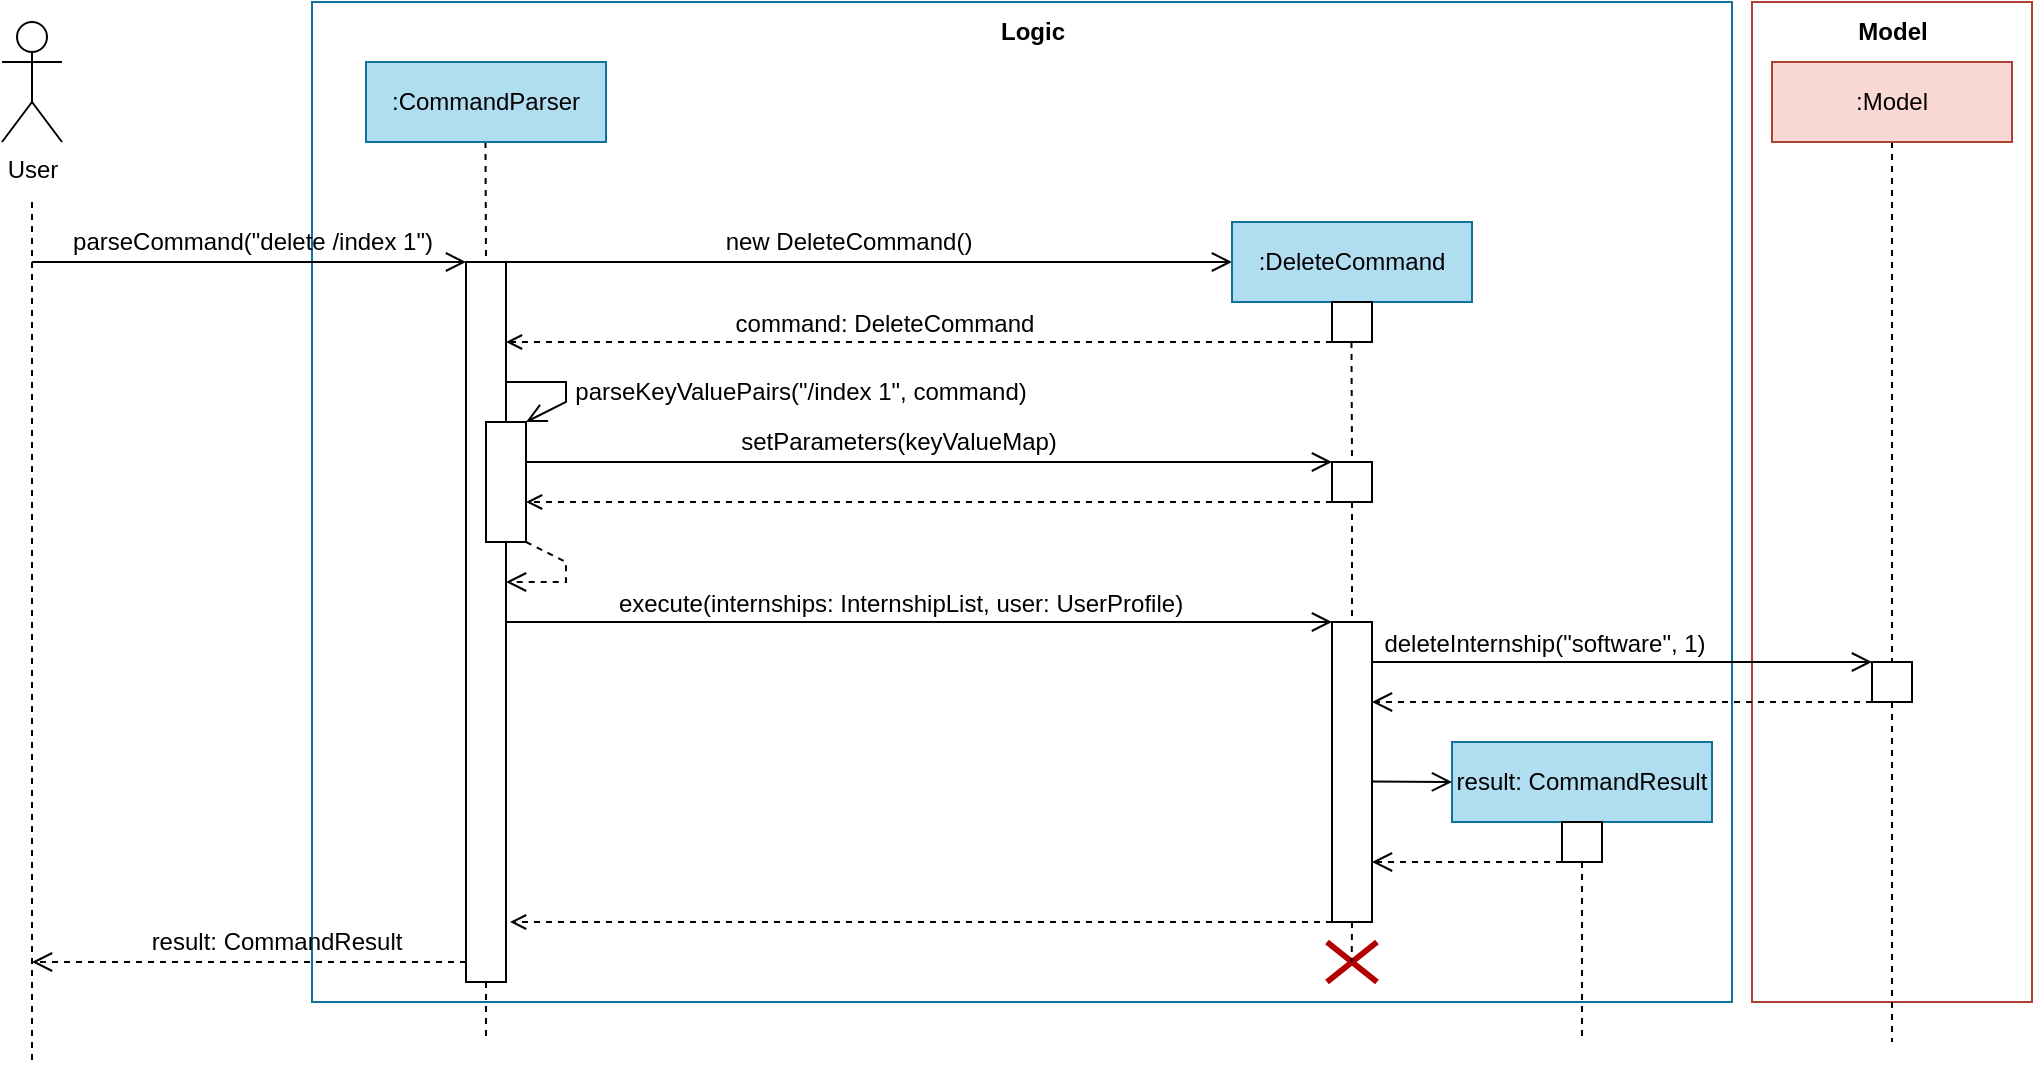 <mxfile version="26.1.3">
  <diagram id="3q07VNqblSTx5j6VLEmy" name="Page-1">
    <mxGraphModel dx="1578" dy="771" grid="1" gridSize="10" guides="1" tooltips="1" connect="1" arrows="1" fold="1" page="1" pageScale="1" pageWidth="1169" pageHeight="827" math="0" shadow="0">
      <root>
        <mxCell id="0" />
        <mxCell id="1" parent="0" />
        <mxCell id="o8uJQQQXsENE6JPKMJCL-27" value="" style="whiteSpace=wrap;html=1;fillColor=none;strokeColor=#ae4132;" vertex="1" parent="1">
          <mxGeometry x="930" y="120" width="140" height="500" as="geometry" />
        </mxCell>
        <mxCell id="o8uJQQQXsENE6JPKMJCL-24" value="" style="whiteSpace=wrap;html=1;fillColor=none;strokeColor=#10739e;" vertex="1" parent="1">
          <mxGeometry x="210" y="120" width="710" height="500" as="geometry" />
        </mxCell>
        <mxCell id="o8uJQQQXsENE6JPKMJCL-21" value="parseCommand(&quot;delete /index 1&quot;)" style="text;html=1;align=center;verticalAlign=middle;resizable=0;points=[];autosize=1;strokeColor=none;fillColor=none;" vertex="1" parent="1">
          <mxGeometry x="80" y="225" width="200" height="30" as="geometry" />
        </mxCell>
        <mxCell id="o8uJQQQXsENE6JPKMJCL-9" value="deleteInternship(&quot;software&quot;, 1)" style="text;html=1;align=center;verticalAlign=middle;resizable=0;points=[];autosize=1;strokeColor=none;fillColor=none;" vertex="1" parent="1">
          <mxGeometry x="736" y="426" width="180" height="30" as="geometry" />
        </mxCell>
        <mxCell id="o8uJQQQXsENE6JPKMJCL-5" value="" style="whiteSpace=wrap;html=1;" vertex="1" parent="1">
          <mxGeometry x="287" y="250" width="20" height="360" as="geometry" />
        </mxCell>
        <mxCell id="_zjArbaSMD3B-iguk2qb-1" value="User" style="shape=umlActor;verticalLabelPosition=bottom;verticalAlign=top;html=1;" parent="1" vertex="1">
          <mxGeometry x="55" y="130" width="30" height="60" as="geometry" />
        </mxCell>
        <mxCell id="_zjArbaSMD3B-iguk2qb-8" value="" style="endArrow=none;startArrow=none;endFill=0;startFill=0;endSize=8;html=1;verticalAlign=bottom;labelBackgroundColor=none;strokeWidth=1;rounded=0;dashed=1;entryX=0.5;entryY=0;entryDx=0;entryDy=0;" parent="1" edge="1" target="o8uJQQQXsENE6JPKMJCL-5">
          <mxGeometry width="160" relative="1" as="geometry">
            <mxPoint x="296.74" y="190" as="sourcePoint" />
            <mxPoint x="296.74" y="230" as="targetPoint" />
          </mxGeometry>
        </mxCell>
        <mxCell id="_zjArbaSMD3B-iguk2qb-9" value="" style="endArrow=open;startArrow=none;endFill=0;startFill=0;endSize=8;html=1;verticalAlign=bottom;labelBackgroundColor=none;strokeWidth=1;rounded=0;entryX=0;entryY=0.5;entryDx=0;entryDy=0;" parent="1" target="_zjArbaSMD3B-iguk2qb-11" edge="1">
          <mxGeometry width="160" relative="1" as="geometry">
            <mxPoint x="307" y="250" as="sourcePoint" />
            <mxPoint x="487" y="250" as="targetPoint" />
          </mxGeometry>
        </mxCell>
        <mxCell id="_zjArbaSMD3B-iguk2qb-10" value="new DeleteCommand()" style="text;html=1;align=center;verticalAlign=middle;resizable=0;points=[];autosize=1;strokeColor=none;fillColor=none;" parent="1" vertex="1">
          <mxGeometry x="403" y="225" width="150" height="30" as="geometry" />
        </mxCell>
        <mxCell id="_zjArbaSMD3B-iguk2qb-11" value=":DeleteCommand" style="fontStyle=0;html=1;whiteSpace=wrap;fillColor=#b1ddf0;strokeColor=#10739e;" parent="1" vertex="1">
          <mxGeometry x="670" y="230" width="120" height="40" as="geometry" />
        </mxCell>
        <mxCell id="_zjArbaSMD3B-iguk2qb-12" value="" style="whiteSpace=wrap;html=1;" parent="1" vertex="1">
          <mxGeometry x="720" y="270" width="20" height="20" as="geometry" />
        </mxCell>
        <mxCell id="_zjArbaSMD3B-iguk2qb-13" value="" style="html=1;verticalAlign=bottom;labelBackgroundColor=none;endArrow=open;endFill=0;dashed=1;rounded=0;exitX=0;exitY=1;exitDx=0;exitDy=0;" parent="1" source="_zjArbaSMD3B-iguk2qb-12" edge="1">
          <mxGeometry width="160" relative="1" as="geometry">
            <mxPoint x="377" y="340" as="sourcePoint" />
            <mxPoint x="307" y="290" as="targetPoint" />
          </mxGeometry>
        </mxCell>
        <mxCell id="_zjArbaSMD3B-iguk2qb-14" value="command: DeleteCommand" style="text;html=1;align=center;verticalAlign=middle;resizable=0;points=[];autosize=1;strokeColor=none;fillColor=none;" parent="1" vertex="1">
          <mxGeometry x="411" y="266" width="170" height="30" as="geometry" />
        </mxCell>
        <mxCell id="_zjArbaSMD3B-iguk2qb-15" value="" style="endArrow=none;startArrow=none;endFill=0;startFill=0;endSize=8;html=1;verticalAlign=bottom;labelBackgroundColor=none;strokeWidth=1;rounded=0;dashed=1;entryX=0.5;entryY=0;entryDx=0;entryDy=0;" parent="1" edge="1" target="o8uJQQQXsENE6JPKMJCL-2">
          <mxGeometry width="160" relative="1" as="geometry">
            <mxPoint x="729.74" y="290" as="sourcePoint" />
            <mxPoint x="730" y="310" as="targetPoint" />
          </mxGeometry>
        </mxCell>
        <mxCell id="_zjArbaSMD3B-iguk2qb-19" value="execute(internships: InternshipList, user: UserProfile)" style="text;html=1;align=center;verticalAlign=middle;resizable=0;points=[];autosize=1;strokeColor=none;fillColor=none;" parent="1" vertex="1">
          <mxGeometry x="349" y="406" width="310" height="30" as="geometry" />
        </mxCell>
        <mxCell id="_zjArbaSMD3B-iguk2qb-20" value="" style="endArrow=open;startArrow=none;endFill=0;startFill=0;endSize=8;html=1;verticalAlign=bottom;labelBackgroundColor=none;strokeWidth=1;rounded=0;entryX=0;entryY=0;entryDx=0;entryDy=0;" parent="1" edge="1" target="o8uJQQQXsENE6JPKMJCL-4">
          <mxGeometry width="160" relative="1" as="geometry">
            <mxPoint x="307" y="430" as="sourcePoint" />
            <mxPoint x="720" y="430" as="targetPoint" />
          </mxGeometry>
        </mxCell>
        <mxCell id="_zjArbaSMD3B-iguk2qb-21" value="" style="endArrow=none;startArrow=none;endFill=0;startFill=0;endSize=8;html=1;verticalAlign=bottom;labelBackgroundColor=none;strokeWidth=1;rounded=0;dashed=1;exitX=0.5;exitY=1;exitDx=0;exitDy=0;" parent="1" edge="1" source="o8uJQQQXsENE6JPKMJCL-7">
          <mxGeometry width="160" relative="1" as="geometry">
            <mxPoint x="999.41" y="490" as="sourcePoint" />
            <mxPoint x="1000" y="640" as="targetPoint" />
          </mxGeometry>
        </mxCell>
        <mxCell id="_zjArbaSMD3B-iguk2qb-22" value="" style="endArrow=none;startArrow=none;endFill=0;startFill=0;endSize=8;html=1;verticalAlign=bottom;labelBackgroundColor=none;strokeWidth=1;rounded=0;dashed=1;exitX=0.5;exitY=1;exitDx=0;exitDy=0;entryX=0.5;entryY=0;entryDx=0;entryDy=0;" parent="1" edge="1" target="o8uJQQQXsENE6JPKMJCL-7" source="o8uJQQQXsENE6JPKMJCL-6">
          <mxGeometry width="160" relative="1" as="geometry">
            <mxPoint x="959.6" y="276" as="sourcePoint" />
            <mxPoint x="959.6" y="296" as="targetPoint" />
          </mxGeometry>
        </mxCell>
        <mxCell id="_zjArbaSMD3B-iguk2qb-23" value="" style="html=1;verticalAlign=bottom;labelBackgroundColor=none;endArrow=open;endFill=0;dashed=1;rounded=0;exitX=0;exitY=1;exitDx=0;exitDy=0;" parent="1" edge="1" source="o8uJQQQXsENE6JPKMJCL-4">
          <mxGeometry width="160" relative="1" as="geometry">
            <mxPoint x="720" y="470" as="sourcePoint" />
            <mxPoint x="309" y="580" as="targetPoint" />
          </mxGeometry>
        </mxCell>
        <mxCell id="_zjArbaSMD3B-iguk2qb-24" value="" style="shape=umlDestroy;whiteSpace=wrap;html=1;strokeWidth=3;targetShapes=umlLifeline;fillColor=#e51400;fontColor=#ffffff;strokeColor=#B20000;" parent="1" vertex="1">
          <mxGeometry x="717.5" y="590" width="25" height="20" as="geometry" />
        </mxCell>
        <mxCell id="_zjArbaSMD3B-iguk2qb-25" value="" style="endArrow=none;startArrow=none;endFill=0;startFill=0;endSize=8;html=1;verticalAlign=bottom;labelBackgroundColor=none;strokeWidth=1;rounded=0;dashed=1;exitX=0.5;exitY=1;exitDx=0;exitDy=0;" parent="1" edge="1" source="o8uJQQQXsENE6JPKMJCL-5">
          <mxGeometry width="160" relative="1" as="geometry">
            <mxPoint x="296.74" y="480" as="sourcePoint" />
            <mxPoint x="297" y="640" as="targetPoint" />
          </mxGeometry>
        </mxCell>
        <mxCell id="_zjArbaSMD3B-iguk2qb-33" value="" style="endArrow=open;startArrow=none;endFill=0;startFill=0;endSize=8;html=1;verticalAlign=bottom;labelBackgroundColor=none;strokeWidth=1;rounded=0;entryX=1;entryY=0;entryDx=0;entryDy=0;" parent="1" target="_zjArbaSMD3B-iguk2qb-34" edge="1">
          <mxGeometry width="160" relative="1" as="geometry">
            <mxPoint x="307" y="310" as="sourcePoint" />
            <mxPoint x="467" y="310" as="targetPoint" />
            <Array as="points">
              <mxPoint x="337" y="310" />
              <mxPoint x="337" y="320" />
            </Array>
          </mxGeometry>
        </mxCell>
        <mxCell id="_zjArbaSMD3B-iguk2qb-34" value="" style="whiteSpace=wrap;html=1;" parent="1" vertex="1">
          <mxGeometry x="297" y="330" width="20" height="60" as="geometry" />
        </mxCell>
        <mxCell id="_zjArbaSMD3B-iguk2qb-35" value="" style="endArrow=open;startArrow=none;endFill=0;startFill=0;endSize=8;html=1;verticalAlign=bottom;dashed=1;labelBackgroundColor=none;rounded=0;exitX=1;exitY=1;exitDx=0;exitDy=0;" parent="1" source="_zjArbaSMD3B-iguk2qb-34" edge="1">
          <mxGeometry width="160" relative="1" as="geometry">
            <mxPoint x="387" y="390" as="sourcePoint" />
            <mxPoint x="307" y="410" as="targetPoint" />
            <Array as="points">
              <mxPoint x="337" y="400" />
              <mxPoint x="337" y="410" />
            </Array>
          </mxGeometry>
        </mxCell>
        <mxCell id="_zjArbaSMD3B-iguk2qb-36" value="parseKeyValuePairs(&quot;/index 1&quot;, command)" style="text;html=1;align=center;verticalAlign=middle;resizable=0;points=[];autosize=1;strokeColor=none;fillColor=none;" parent="1" vertex="1">
          <mxGeometry x="329" y="300" width="250" height="30" as="geometry" />
        </mxCell>
        <mxCell id="_zjArbaSMD3B-iguk2qb-37" value="" style="endArrow=open;startArrow=none;endFill=0;startFill=0;endSize=8;html=1;verticalAlign=bottom;labelBackgroundColor=none;strokeWidth=1;rounded=0;entryX=0;entryY=0;entryDx=0;entryDy=0;" parent="1" edge="1" target="o8uJQQQXsENE6JPKMJCL-2">
          <mxGeometry width="160" relative="1" as="geometry">
            <mxPoint x="317" y="350" as="sourcePoint" />
            <mxPoint x="720" y="350" as="targetPoint" />
          </mxGeometry>
        </mxCell>
        <mxCell id="_zjArbaSMD3B-iguk2qb-38" value="setParameters(keyValueMap)" style="text;html=1;align=center;verticalAlign=middle;resizable=0;points=[];autosize=1;strokeColor=none;fillColor=none;" parent="1" vertex="1">
          <mxGeometry x="413" y="325" width="180" height="30" as="geometry" />
        </mxCell>
        <mxCell id="_zjArbaSMD3B-iguk2qb-39" value="" style="html=1;verticalAlign=bottom;labelBackgroundColor=none;endArrow=open;endFill=0;dashed=1;rounded=0;exitX=0;exitY=1;exitDx=0;exitDy=0;" parent="1" edge="1" source="o8uJQQQXsENE6JPKMJCL-2">
          <mxGeometry width="160" relative="1" as="geometry">
            <mxPoint x="720" y="370" as="sourcePoint" />
            <mxPoint x="317" y="370" as="targetPoint" />
          </mxGeometry>
        </mxCell>
        <mxCell id="o8uJQQQXsENE6JPKMJCL-1" value=":CommandParser" style="fontStyle=0;html=1;whiteSpace=wrap;fillColor=#b1ddf0;strokeColor=#10739e;" vertex="1" parent="1">
          <mxGeometry x="237" y="150" width="120" height="40" as="geometry" />
        </mxCell>
        <mxCell id="o8uJQQQXsENE6JPKMJCL-2" value="" style="whiteSpace=wrap;html=1;" vertex="1" parent="1">
          <mxGeometry x="720" y="350" width="20" height="20" as="geometry" />
        </mxCell>
        <mxCell id="o8uJQQQXsENE6JPKMJCL-3" value="" style="endArrow=none;startArrow=none;endFill=0;startFill=0;endSize=8;html=1;verticalAlign=bottom;labelBackgroundColor=none;strokeWidth=1;rounded=0;dashed=1;exitX=0.5;exitY=1;exitDx=0;exitDy=0;entryX=0.5;entryY=0;entryDx=0;entryDy=0;" edge="1" parent="1" source="o8uJQQQXsENE6JPKMJCL-2" target="o8uJQQQXsENE6JPKMJCL-4">
          <mxGeometry width="160" relative="1" as="geometry">
            <mxPoint x="739.74" y="300" as="sourcePoint" />
            <mxPoint x="730" y="430" as="targetPoint" />
          </mxGeometry>
        </mxCell>
        <mxCell id="o8uJQQQXsENE6JPKMJCL-4" value="" style="whiteSpace=wrap;html=1;" vertex="1" parent="1">
          <mxGeometry x="720" y="430" width="20" height="150" as="geometry" />
        </mxCell>
        <mxCell id="o8uJQQQXsENE6JPKMJCL-6" value=":Model" style="fontStyle=0;html=1;whiteSpace=wrap;fillColor=#fad9d5;strokeColor=#ae4132;" vertex="1" parent="1">
          <mxGeometry x="940" y="150" width="120" height="40" as="geometry" />
        </mxCell>
        <mxCell id="o8uJQQQXsENE6JPKMJCL-7" value="" style="whiteSpace=wrap;html=1;" vertex="1" parent="1">
          <mxGeometry x="990" y="450" width="20" height="20" as="geometry" />
        </mxCell>
        <mxCell id="o8uJQQQXsENE6JPKMJCL-8" value="" style="endArrow=open;startArrow=none;endFill=0;startFill=0;endSize=8;html=1;verticalAlign=bottom;labelBackgroundColor=none;strokeWidth=1;rounded=0;entryX=0;entryY=0;entryDx=0;entryDy=0;" edge="1" parent="1" target="o8uJQQQXsENE6JPKMJCL-7">
          <mxGeometry width="160" relative="1" as="geometry">
            <mxPoint x="740" y="450" as="sourcePoint" />
            <mxPoint x="990" y="460" as="targetPoint" />
          </mxGeometry>
        </mxCell>
        <mxCell id="o8uJQQQXsENE6JPKMJCL-11" value="" style="endArrow=open;startArrow=none;endFill=0;startFill=0;endSize=8;html=1;verticalAlign=bottom;labelBackgroundColor=none;strokeWidth=1;rounded=0;entryX=0;entryY=0;entryDx=0;entryDy=0;dashed=1;exitX=0;exitY=1;exitDx=0;exitDy=0;" edge="1" parent="1" source="o8uJQQQXsENE6JPKMJCL-7">
          <mxGeometry width="160" relative="1" as="geometry">
            <mxPoint x="920" y="470" as="sourcePoint" />
            <mxPoint x="740" y="470" as="targetPoint" />
          </mxGeometry>
        </mxCell>
        <mxCell id="o8uJQQQXsENE6JPKMJCL-13" value="result: CommandResult" style="fontStyle=0;html=1;whiteSpace=wrap;fillColor=#b1ddf0;strokeColor=#10739e;" vertex="1" parent="1">
          <mxGeometry x="780" y="490" width="130" height="40" as="geometry" />
        </mxCell>
        <mxCell id="o8uJQQQXsENE6JPKMJCL-14" value="" style="whiteSpace=wrap;html=1;" vertex="1" parent="1">
          <mxGeometry x="835" y="530" width="20" height="20" as="geometry" />
        </mxCell>
        <mxCell id="o8uJQQQXsENE6JPKMJCL-15" value="" style="endArrow=open;startArrow=none;endFill=0;startFill=0;endSize=8;html=1;verticalAlign=bottom;labelBackgroundColor=none;strokeWidth=1;rounded=0;entryX=0;entryY=0.5;entryDx=0;entryDy=0;" edge="1" parent="1" target="o8uJQQQXsENE6JPKMJCL-13">
          <mxGeometry width="160" relative="1" as="geometry">
            <mxPoint x="740" y="509.8" as="sourcePoint" />
            <mxPoint x="920" y="509.8" as="targetPoint" />
          </mxGeometry>
        </mxCell>
        <mxCell id="o8uJQQQXsENE6JPKMJCL-16" value="" style="endArrow=open;startArrow=none;endFill=0;startFill=0;endSize=8;html=1;verticalAlign=bottom;labelBackgroundColor=none;strokeWidth=1;rounded=0;entryX=0;entryY=0;entryDx=0;entryDy=0;dashed=1;exitX=0;exitY=1;exitDx=0;exitDy=0;" edge="1" parent="1" source="o8uJQQQXsENE6JPKMJCL-14">
          <mxGeometry width="160" relative="1" as="geometry">
            <mxPoint x="920" y="550" as="sourcePoint" />
            <mxPoint x="740" y="550" as="targetPoint" />
          </mxGeometry>
        </mxCell>
        <mxCell id="o8uJQQQXsENE6JPKMJCL-17" value="" style="endArrow=none;startArrow=none;endFill=0;startFill=0;endSize=8;html=1;verticalAlign=bottom;labelBackgroundColor=none;strokeWidth=1;rounded=0;dashed=1;exitX=0.5;exitY=1;exitDx=0;exitDy=0;" edge="1" parent="1" source="o8uJQQQXsENE6JPKMJCL-14">
          <mxGeometry width="160" relative="1" as="geometry">
            <mxPoint x="844.72" y="560" as="sourcePoint" />
            <mxPoint x="845" y="640" as="targetPoint" />
          </mxGeometry>
        </mxCell>
        <mxCell id="o8uJQQQXsENE6JPKMJCL-18" value="" style="endArrow=open;startArrow=none;endFill=0;startFill=0;endSize=8;html=1;verticalAlign=bottom;labelBackgroundColor=none;strokeWidth=1;rounded=0;dashed=1;exitX=0;exitY=1;exitDx=0;exitDy=0;" edge="1" parent="1">
          <mxGeometry width="160" relative="1" as="geometry">
            <mxPoint x="287" y="600" as="sourcePoint" />
            <mxPoint x="70" y="600" as="targetPoint" />
          </mxGeometry>
        </mxCell>
        <mxCell id="o8uJQQQXsENE6JPKMJCL-19" value="result: CommandResult" style="text;html=1;align=center;verticalAlign=middle;resizable=0;points=[];autosize=1;strokeColor=none;fillColor=none;" vertex="1" parent="1">
          <mxGeometry x="117" y="575" width="150" height="30" as="geometry" />
        </mxCell>
        <mxCell id="o8uJQQQXsENE6JPKMJCL-20" value="" style="endArrow=open;startArrow=none;endFill=0;startFill=0;endSize=8;html=1;verticalAlign=bottom;labelBackgroundColor=none;strokeWidth=1;rounded=0;entryX=0;entryY=0;entryDx=0;entryDy=0;" edge="1" parent="1">
          <mxGeometry width="160" relative="1" as="geometry">
            <mxPoint x="70" y="250" as="sourcePoint" />
            <mxPoint x="287" y="250" as="targetPoint" />
          </mxGeometry>
        </mxCell>
        <mxCell id="o8uJQQQXsENE6JPKMJCL-22" value="" style="endArrow=none;startArrow=none;endFill=0;startFill=0;endSize=8;html=1;verticalAlign=bottom;labelBackgroundColor=none;strokeWidth=1;rounded=0;dashed=1;exitX=0.5;exitY=1;exitDx=0;exitDy=0;entryX=0.494;entryY=0.498;entryDx=0;entryDy=0;entryPerimeter=0;" edge="1" parent="1" source="o8uJQQQXsENE6JPKMJCL-4" target="_zjArbaSMD3B-iguk2qb-24">
          <mxGeometry width="160" relative="1" as="geometry">
            <mxPoint x="855" y="560" as="sourcePoint" />
            <mxPoint x="854.72" y="610" as="targetPoint" />
          </mxGeometry>
        </mxCell>
        <mxCell id="o8uJQQQXsENE6JPKMJCL-23" value="" style="endArrow=none;startArrow=none;endFill=0;startFill=0;endSize=8;html=1;verticalAlign=bottom;labelBackgroundColor=none;strokeWidth=1;rounded=0;dashed=1;" edge="1" parent="1">
          <mxGeometry width="160" relative="1" as="geometry">
            <mxPoint x="70" y="220" as="sourcePoint" />
            <mxPoint x="70" y="650" as="targetPoint" />
          </mxGeometry>
        </mxCell>
        <mxCell id="o8uJQQQXsENE6JPKMJCL-25" value="&lt;b&gt;Logic&lt;/b&gt;" style="text;html=1;align=center;verticalAlign=middle;resizable=0;points=[];autosize=1;strokeColor=none;fillColor=none;" vertex="1" parent="1">
          <mxGeometry x="540" y="120" width="60" height="30" as="geometry" />
        </mxCell>
        <mxCell id="o8uJQQQXsENE6JPKMJCL-30" value="&lt;b&gt;Model&lt;/b&gt;" style="text;html=1;align=center;verticalAlign=middle;resizable=0;points=[];autosize=1;strokeColor=none;fillColor=none;" vertex="1" parent="1">
          <mxGeometry x="970" y="120" width="60" height="30" as="geometry" />
        </mxCell>
      </root>
    </mxGraphModel>
  </diagram>
</mxfile>
